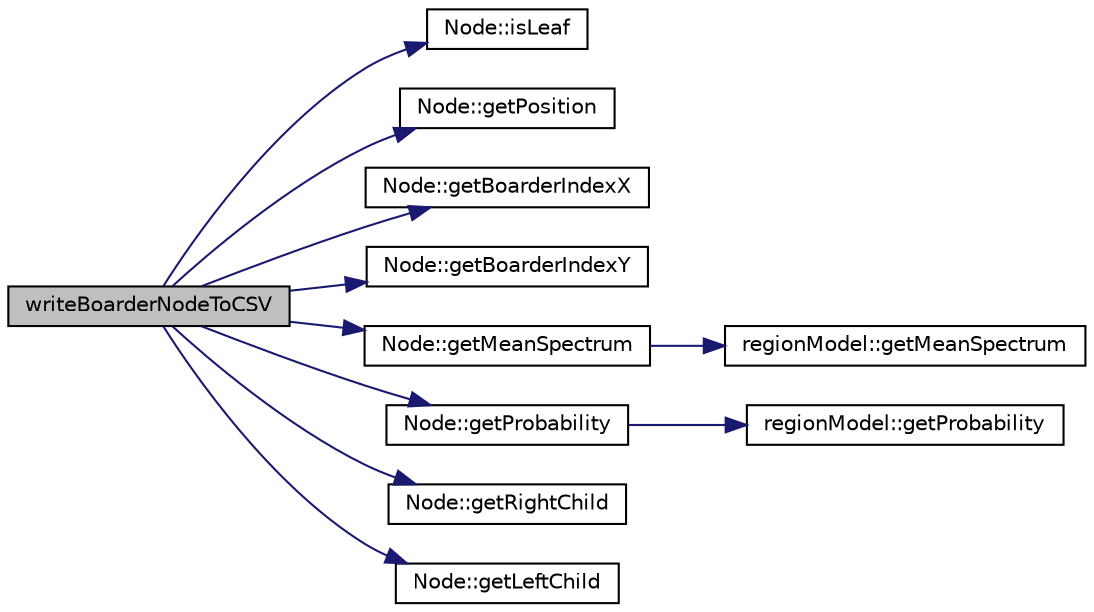 digraph "writeBoarderNodeToCSV"
{
  edge [fontname="Helvetica",fontsize="10",labelfontname="Helvetica",labelfontsize="10"];
  node [fontname="Helvetica",fontsize="10",shape=record];
  rankdir="LR";
  Node1 [label="writeBoarderNodeToCSV",height=0.2,width=0.4,color="black", fillcolor="grey75", style="filled", fontcolor="black"];
  Node1 -> Node2 [color="midnightblue",fontsize="10",style="solid",fontname="Helvetica"];
  Node2 [label="Node::isLeaf",height=0.2,width=0.4,color="black", fillcolor="white", style="filled",URL="$class_node.html#a9b57b1e6093ef03a48de206e1fe0d5fe"];
  Node1 -> Node3 [color="midnightblue",fontsize="10",style="solid",fontname="Helvetica"];
  Node3 [label="Node::getPosition",height=0.2,width=0.4,color="black", fillcolor="white", style="filled",URL="$class_node.html#aca18f927d6e3e68be84538066f2ed2e7"];
  Node1 -> Node4 [color="midnightblue",fontsize="10",style="solid",fontname="Helvetica"];
  Node4 [label="Node::getBoarderIndexX",height=0.2,width=0.4,color="black", fillcolor="white", style="filled",URL="$class_node.html#ab8d9fa915cf2d13769b17e3464c15dd7"];
  Node1 -> Node5 [color="midnightblue",fontsize="10",style="solid",fontname="Helvetica"];
  Node5 [label="Node::getBoarderIndexY",height=0.2,width=0.4,color="black", fillcolor="white", style="filled",URL="$class_node.html#a2919276627db854e6e7be3fb0f1fe815"];
  Node1 -> Node6 [color="midnightblue",fontsize="10",style="solid",fontname="Helvetica"];
  Node6 [label="Node::getMeanSpectrum",height=0.2,width=0.4,color="black", fillcolor="white", style="filled",URL="$class_node.html#aa77f6b508b4f552ed4cd6eda60c9c1d8"];
  Node6 -> Node7 [color="midnightblue",fontsize="10",style="solid",fontname="Helvetica"];
  Node7 [label="regionModel::getMeanSpectrum",height=0.2,width=0.4,color="black", fillcolor="white", style="filled",URL="$classregion_model.html#aee3077cf5b2054468992ddd71eb60853"];
  Node1 -> Node8 [color="midnightblue",fontsize="10",style="solid",fontname="Helvetica"];
  Node8 [label="Node::getProbability",height=0.2,width=0.4,color="black", fillcolor="white", style="filled",URL="$class_node.html#a53c1a2ed2199a9d6b029bb664ba9e899"];
  Node8 -> Node9 [color="midnightblue",fontsize="10",style="solid",fontname="Helvetica"];
  Node9 [label="regionModel::getProbability",height=0.2,width=0.4,color="black", fillcolor="white", style="filled",URL="$classregion_model.html#a8743630d30ed958484d87f9887670a5b"];
  Node1 -> Node10 [color="midnightblue",fontsize="10",style="solid",fontname="Helvetica"];
  Node10 [label="Node::getRightChild",height=0.2,width=0.4,color="black", fillcolor="white", style="filled",URL="$class_node.html#a4e1a39b09be4bef30b2f6919653ed38d"];
  Node1 -> Node11 [color="midnightblue",fontsize="10",style="solid",fontname="Helvetica"];
  Node11 [label="Node::getLeftChild",height=0.2,width=0.4,color="black", fillcolor="white", style="filled",URL="$class_node.html#a8a4d7053614ca51e96eeee9c4b86000f"];
}
